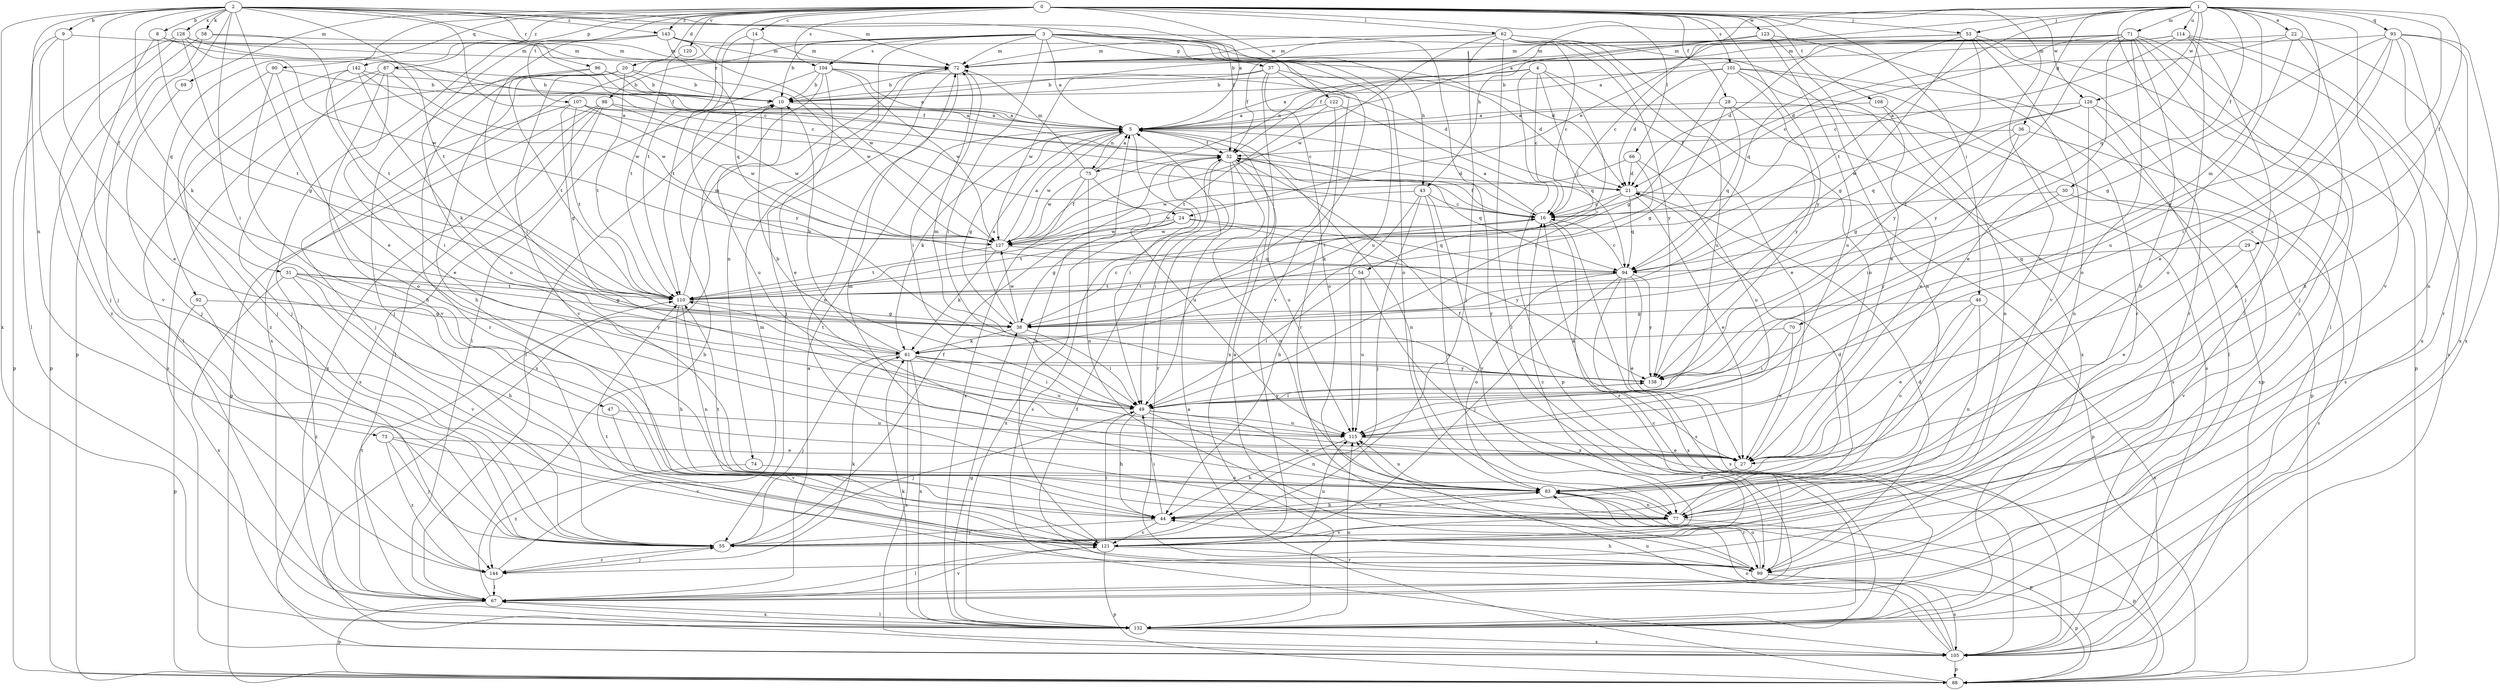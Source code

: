 strict digraph  {
0;
1;
2;
3;
4;
5;
8;
9;
10;
14;
16;
20;
21;
22;
24;
27;
28;
29;
30;
31;
32;
36;
37;
38;
43;
44;
46;
47;
49;
53;
54;
55;
58;
61;
62;
66;
67;
69;
70;
71;
72;
73;
74;
75;
77;
83;
87;
88;
90;
92;
93;
94;
96;
98;
99;
101;
104;
105;
107;
108;
110;
114;
115;
120;
121;
122;
123;
126;
127;
128;
132;
138;
142;
143;
144;
0 -> 14  [label=c];
0 -> 20  [label=d];
0 -> 28  [label=f];
0 -> 46  [label=i];
0 -> 53  [label=j];
0 -> 62  [label=l];
0 -> 66  [label=l];
0 -> 69  [label=m];
0 -> 83  [label=o];
0 -> 87  [label=p];
0 -> 90  [label=q];
0 -> 92  [label=q];
0 -> 101  [label=s];
0 -> 104  [label=s];
0 -> 107  [label=t];
0 -> 108  [label=t];
0 -> 110  [label=t];
0 -> 120  [label=v];
0 -> 122  [label=w];
0 -> 123  [label=w];
0 -> 126  [label=w];
0 -> 138  [label=y];
0 -> 142  [label=z];
0 -> 143  [label=z];
1 -> 5  [label=a];
1 -> 22  [label=e];
1 -> 24  [label=e];
1 -> 29  [label=f];
1 -> 30  [label=f];
1 -> 36  [label=g];
1 -> 43  [label=h];
1 -> 53  [label=j];
1 -> 67  [label=l];
1 -> 70  [label=m];
1 -> 71  [label=m];
1 -> 93  [label=q];
1 -> 94  [label=q];
1 -> 110  [label=t];
1 -> 114  [label=u];
1 -> 115  [label=u];
1 -> 121  [label=v];
1 -> 126  [label=w];
1 -> 138  [label=y];
2 -> 5  [label=a];
2 -> 8  [label=b];
2 -> 9  [label=b];
2 -> 16  [label=c];
2 -> 24  [label=e];
2 -> 27  [label=e];
2 -> 31  [label=f];
2 -> 32  [label=f];
2 -> 47  [label=i];
2 -> 58  [label=k];
2 -> 61  [label=k];
2 -> 72  [label=m];
2 -> 73  [label=n];
2 -> 88  [label=p];
2 -> 96  [label=r];
2 -> 110  [label=t];
2 -> 128  [label=x];
2 -> 132  [label=x];
2 -> 143  [label=z];
3 -> 5  [label=a];
3 -> 10  [label=b];
3 -> 37  [label=g];
3 -> 43  [label=h];
3 -> 49  [label=i];
3 -> 72  [label=m];
3 -> 74  [label=n];
3 -> 83  [label=o];
3 -> 98  [label=r];
3 -> 99  [label=r];
3 -> 104  [label=s];
3 -> 115  [label=u];
3 -> 121  [label=v];
3 -> 132  [label=x];
4 -> 5  [label=a];
4 -> 10  [label=b];
4 -> 16  [label=c];
4 -> 27  [label=e];
4 -> 49  [label=i];
4 -> 54  [label=j];
4 -> 75  [label=n];
4 -> 88  [label=p];
5 -> 32  [label=f];
5 -> 38  [label=g];
5 -> 49  [label=i];
5 -> 61  [label=k];
5 -> 75  [label=n];
5 -> 77  [label=n];
5 -> 127  [label=w];
8 -> 32  [label=f];
8 -> 38  [label=g];
8 -> 72  [label=m];
8 -> 121  [label=v];
9 -> 27  [label=e];
9 -> 55  [label=j];
9 -> 67  [label=l];
9 -> 72  [label=m];
10 -> 5  [label=a];
10 -> 67  [label=l];
10 -> 115  [label=u];
14 -> 72  [label=m];
14 -> 110  [label=t];
14 -> 138  [label=y];
16 -> 5  [label=a];
16 -> 32  [label=f];
16 -> 99  [label=r];
16 -> 105  [label=s];
16 -> 110  [label=t];
16 -> 127  [label=w];
20 -> 10  [label=b];
20 -> 44  [label=h];
20 -> 55  [label=j];
20 -> 99  [label=r];
20 -> 110  [label=t];
20 -> 121  [label=v];
20 -> 127  [label=w];
21 -> 16  [label=c];
21 -> 27  [label=e];
21 -> 88  [label=p];
21 -> 94  [label=q];
21 -> 110  [label=t];
22 -> 21  [label=d];
22 -> 55  [label=j];
22 -> 72  [label=m];
22 -> 115  [label=u];
22 -> 132  [label=x];
24 -> 38  [label=g];
24 -> 94  [label=q];
24 -> 127  [label=w];
24 -> 132  [label=x];
24 -> 138  [label=y];
27 -> 32  [label=f];
27 -> 83  [label=o];
28 -> 5  [label=a];
28 -> 38  [label=g];
28 -> 88  [label=p];
28 -> 94  [label=q];
28 -> 105  [label=s];
29 -> 27  [label=e];
29 -> 94  [label=q];
29 -> 121  [label=v];
30 -> 16  [label=c];
30 -> 105  [label=s];
30 -> 138  [label=y];
31 -> 38  [label=g];
31 -> 44  [label=h];
31 -> 110  [label=t];
31 -> 121  [label=v];
31 -> 132  [label=x];
31 -> 138  [label=y];
32 -> 21  [label=d];
32 -> 49  [label=i];
32 -> 77  [label=n];
32 -> 94  [label=q];
32 -> 99  [label=r];
32 -> 105  [label=s];
32 -> 115  [label=u];
36 -> 32  [label=f];
36 -> 38  [label=g];
36 -> 49  [label=i];
36 -> 132  [label=x];
37 -> 10  [label=b];
37 -> 21  [label=d];
37 -> 83  [label=o];
37 -> 99  [label=r];
37 -> 127  [label=w];
37 -> 132  [label=x];
38 -> 5  [label=a];
38 -> 16  [label=c];
38 -> 49  [label=i];
38 -> 61  [label=k];
38 -> 127  [label=w];
43 -> 16  [label=c];
43 -> 44  [label=h];
43 -> 55  [label=j];
43 -> 77  [label=n];
43 -> 121  [label=v];
43 -> 127  [label=w];
44 -> 49  [label=i];
44 -> 55  [label=j];
44 -> 83  [label=o];
44 -> 121  [label=v];
46 -> 27  [label=e];
46 -> 38  [label=g];
46 -> 77  [label=n];
46 -> 83  [label=o];
46 -> 105  [label=s];
47 -> 115  [label=u];
47 -> 121  [label=v];
49 -> 10  [label=b];
49 -> 44  [label=h];
49 -> 55  [label=j];
49 -> 77  [label=n];
49 -> 83  [label=o];
49 -> 115  [label=u];
49 -> 138  [label=y];
53 -> 16  [label=c];
53 -> 38  [label=g];
53 -> 72  [label=m];
53 -> 88  [label=p];
53 -> 94  [label=q];
53 -> 99  [label=r];
53 -> 121  [label=v];
53 -> 138  [label=y];
54 -> 49  [label=i];
54 -> 110  [label=t];
54 -> 115  [label=u];
54 -> 132  [label=x];
55 -> 32  [label=f];
55 -> 144  [label=z];
58 -> 55  [label=j];
58 -> 72  [label=m];
58 -> 88  [label=p];
58 -> 110  [label=t];
61 -> 10  [label=b];
61 -> 49  [label=i];
61 -> 55  [label=j];
61 -> 105  [label=s];
61 -> 110  [label=t];
61 -> 115  [label=u];
61 -> 132  [label=x];
61 -> 138  [label=y];
62 -> 16  [label=c];
62 -> 32  [label=f];
62 -> 55  [label=j];
62 -> 67  [label=l];
62 -> 72  [label=m];
62 -> 77  [label=n];
62 -> 83  [label=o];
62 -> 115  [label=u];
62 -> 127  [label=w];
62 -> 138  [label=y];
66 -> 21  [label=d];
66 -> 61  [label=k];
66 -> 115  [label=u];
66 -> 127  [label=w];
67 -> 5  [label=a];
67 -> 10  [label=b];
67 -> 88  [label=p];
67 -> 110  [label=t];
67 -> 121  [label=v];
67 -> 132  [label=x];
69 -> 55  [label=j];
70 -> 27  [label=e];
70 -> 49  [label=i];
70 -> 61  [label=k];
71 -> 16  [label=c];
71 -> 21  [label=d];
71 -> 27  [label=e];
71 -> 44  [label=h];
71 -> 55  [label=j];
71 -> 67  [label=l];
71 -> 72  [label=m];
71 -> 83  [label=o];
71 -> 138  [label=y];
71 -> 144  [label=z];
72 -> 10  [label=b];
72 -> 49  [label=i];
72 -> 55  [label=j];
72 -> 77  [label=n];
73 -> 27  [label=e];
73 -> 55  [label=j];
73 -> 121  [label=v];
73 -> 144  [label=z];
74 -> 83  [label=o];
74 -> 144  [label=z];
75 -> 5  [label=a];
75 -> 72  [label=m];
75 -> 77  [label=n];
75 -> 115  [label=u];
75 -> 127  [label=w];
75 -> 132  [label=x];
77 -> 21  [label=d];
77 -> 88  [label=p];
77 -> 110  [label=t];
77 -> 121  [label=v];
83 -> 44  [label=h];
83 -> 72  [label=m];
83 -> 77  [label=n];
83 -> 88  [label=p];
83 -> 99  [label=r];
83 -> 115  [label=u];
87 -> 10  [label=b];
87 -> 27  [label=e];
87 -> 55  [label=j];
87 -> 67  [label=l];
87 -> 121  [label=v];
87 -> 127  [label=w];
88 -> 5  [label=a];
90 -> 10  [label=b];
90 -> 44  [label=h];
90 -> 55  [label=j];
90 -> 83  [label=o];
92 -> 38  [label=g];
92 -> 88  [label=p];
92 -> 144  [label=z];
93 -> 27  [label=e];
93 -> 38  [label=g];
93 -> 44  [label=h];
93 -> 49  [label=i];
93 -> 72  [label=m];
93 -> 77  [label=n];
93 -> 99  [label=r];
93 -> 132  [label=x];
94 -> 16  [label=c];
94 -> 27  [label=e];
94 -> 55  [label=j];
94 -> 83  [label=o];
94 -> 105  [label=s];
94 -> 110  [label=t];
94 -> 132  [label=x];
94 -> 138  [label=y];
96 -> 5  [label=a];
96 -> 10  [label=b];
96 -> 32  [label=f];
96 -> 105  [label=s];
96 -> 110  [label=t];
98 -> 5  [label=a];
98 -> 67  [label=l];
98 -> 88  [label=p];
98 -> 105  [label=s];
98 -> 127  [label=w];
98 -> 132  [label=x];
99 -> 5  [label=a];
99 -> 21  [label=d];
99 -> 44  [label=h];
99 -> 83  [label=o];
99 -> 88  [label=p];
99 -> 105  [label=s];
99 -> 110  [label=t];
101 -> 10  [label=b];
101 -> 21  [label=d];
101 -> 38  [label=g];
101 -> 88  [label=p];
101 -> 105  [label=s];
101 -> 132  [label=x];
101 -> 138  [label=y];
104 -> 5  [label=a];
104 -> 10  [label=b];
104 -> 21  [label=d];
104 -> 27  [label=e];
104 -> 67  [label=l];
104 -> 105  [label=s];
104 -> 127  [label=w];
105 -> 32  [label=f];
105 -> 83  [label=o];
105 -> 88  [label=p];
105 -> 115  [label=u];
107 -> 5  [label=a];
107 -> 16  [label=c];
107 -> 38  [label=g];
107 -> 55  [label=j];
107 -> 110  [label=t];
107 -> 127  [label=w];
108 -> 5  [label=a];
108 -> 27  [label=e];
108 -> 77  [label=n];
110 -> 38  [label=g];
110 -> 44  [label=h];
110 -> 72  [label=m];
110 -> 77  [label=n];
114 -> 5  [label=a];
114 -> 10  [label=b];
114 -> 16  [label=c];
114 -> 72  [label=m];
114 -> 77  [label=n];
114 -> 83  [label=o];
114 -> 105  [label=s];
114 -> 132  [label=x];
115 -> 27  [label=e];
115 -> 44  [label=h];
120 -> 110  [label=t];
121 -> 5  [label=a];
121 -> 16  [label=c];
121 -> 49  [label=i];
121 -> 67  [label=l];
121 -> 88  [label=p];
121 -> 99  [label=r];
121 -> 115  [label=u];
122 -> 5  [label=a];
122 -> 49  [label=i];
122 -> 94  [label=q];
122 -> 110  [label=t];
123 -> 27  [label=e];
123 -> 32  [label=f];
123 -> 72  [label=m];
123 -> 99  [label=r];
123 -> 115  [label=u];
126 -> 5  [label=a];
126 -> 67  [label=l];
126 -> 77  [label=n];
126 -> 94  [label=q];
126 -> 105  [label=s];
126 -> 127  [label=w];
127 -> 5  [label=a];
127 -> 32  [label=f];
127 -> 61  [label=k];
127 -> 94  [label=q];
127 -> 110  [label=t];
128 -> 16  [label=c];
128 -> 72  [label=m];
128 -> 88  [label=p];
128 -> 110  [label=t];
128 -> 127  [label=w];
128 -> 144  [label=z];
132 -> 16  [label=c];
132 -> 38  [label=g];
132 -> 61  [label=k];
132 -> 67  [label=l];
132 -> 105  [label=s];
132 -> 115  [label=u];
138 -> 49  [label=i];
138 -> 72  [label=m];
142 -> 10  [label=b];
142 -> 49  [label=i];
142 -> 61  [label=k];
142 -> 127  [label=w];
142 -> 144  [label=z];
143 -> 21  [label=d];
143 -> 49  [label=i];
143 -> 67  [label=l];
143 -> 72  [label=m];
143 -> 83  [label=o];
143 -> 94  [label=q];
143 -> 127  [label=w];
144 -> 55  [label=j];
144 -> 61  [label=k];
144 -> 67  [label=l];
144 -> 72  [label=m];
}
